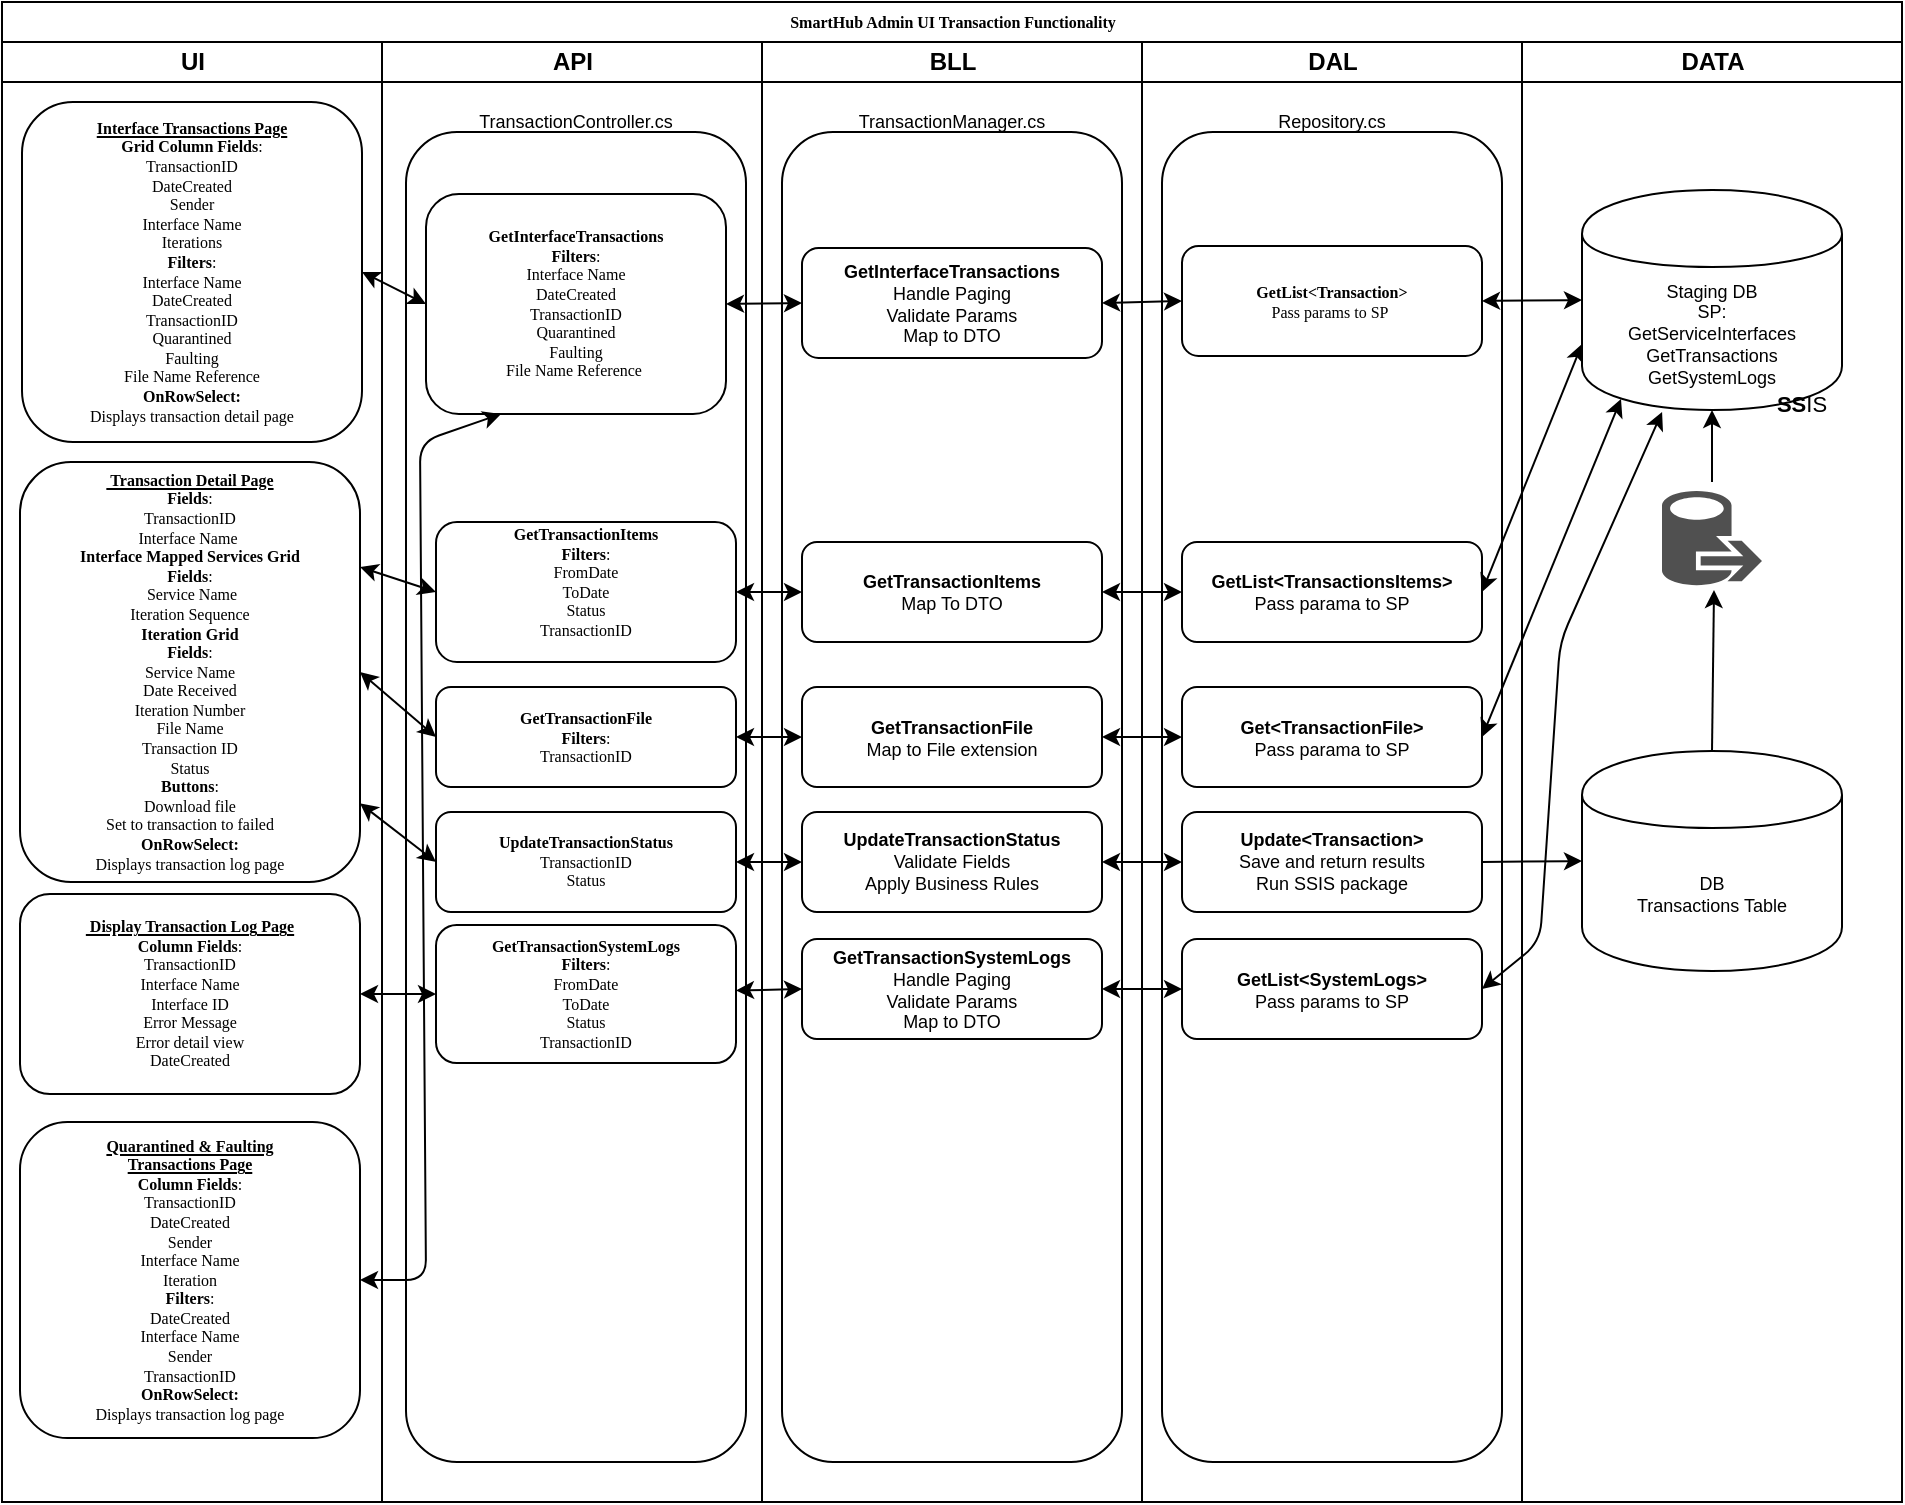 <mxfile version="11.0.5" type="github"><diagram name="Page-1" id="74e2e168-ea6b-b213-b513-2b3c1d86103e"><mxGraphModel dx="1422" dy="764" grid="1" gridSize="10" guides="1" tooltips="1" connect="1" arrows="1" fold="1" page="1" pageScale="1" pageWidth="1100" pageHeight="850" background="#ffffff" math="0" shadow="0"><root><mxCell id="0"/><mxCell id="1" parent="0"/><mxCell id="77e6c97f196da883-1" value="SmartHub Admin UI Transaction Functionality" style="swimlane;html=1;childLayout=stackLayout;startSize=20;rounded=0;shadow=0;labelBackgroundColor=none;strokeColor=#000000;strokeWidth=1;fillColor=#ffffff;fontFamily=Verdana;fontSize=8;fontColor=#000000;align=center;" parent="1" vertex="1"><mxGeometry x="71" y="40" width="950" height="750" as="geometry"/></mxCell><mxCell id="77e6c97f196da883-2" value="UI" style="swimlane;html=1;startSize=20;" parent="77e6c97f196da883-1" vertex="1"><mxGeometry y="20" width="190" height="730" as="geometry"/></mxCell><mxCell id="77e6c97f196da883-8" value="&lt;b&gt;&lt;u&gt;Interface Transactions Page&lt;/u&gt;&lt;/b&gt;&lt;br&gt;&lt;b&gt;Grid Column Fields&lt;/b&gt;:&lt;br&gt;TransactionID&lt;br&gt;DateCreated&lt;br&gt;Sender&lt;br&gt;Interface Name&lt;br&gt;Iterations&lt;br&gt;&lt;b&gt;Filters&lt;/b&gt;:&lt;br&gt;Interface Name&lt;br&gt;DateCreated&lt;br&gt;TransactionID&lt;br&gt;Quarantined&lt;br&gt;Faulting&lt;br&gt;File Name Reference&lt;br&gt;&lt;b&gt;OnRowSelect:&lt;br&gt;&lt;/b&gt;Displays transaction detail page" style="rounded=1;whiteSpace=wrap;html=1;shadow=0;labelBackgroundColor=none;strokeColor=#000000;strokeWidth=1;fillColor=#ffffff;fontFamily=Verdana;fontSize=8;fontColor=#000000;align=center;" parent="77e6c97f196da883-2" vertex="1"><mxGeometry x="10" y="30" width="170" height="170" as="geometry"/></mxCell><mxCell id="teMTACEvMszvXva9huuu-1" value="&lt;b&gt;&lt;u&gt;Quarantined &amp;amp; Faulting&lt;br&gt;Transactions Page&lt;/u&gt;&lt;/b&gt;&lt;br&gt;&lt;b&gt;Column Fields&lt;/b&gt;:&lt;br&gt;TransactionID&lt;br&gt;DateCreated&lt;br&gt;Sender&lt;br&gt;Interface Name&lt;br&gt;Iteration&lt;br&gt;&lt;b&gt;Filters&lt;/b&gt;:&lt;br&gt;DateCreated&lt;br&gt;Interface Name&lt;br&gt;Sender&lt;br&gt;TransactionID&lt;br&gt;&lt;b&gt;OnRowSelect:&lt;br&gt;&lt;/b&gt;Displays transaction log page" style="rounded=1;whiteSpace=wrap;html=1;shadow=0;labelBackgroundColor=none;strokeColor=#000000;strokeWidth=1;fillColor=#ffffff;fontFamily=Verdana;fontSize=8;fontColor=#000000;align=center;" parent="77e6c97f196da883-2" vertex="1"><mxGeometry x="9" y="540" width="170" height="158" as="geometry"/></mxCell><mxCell id="teMTACEvMszvXva9huuu-3" value="&lt;b&gt;&lt;u&gt;&amp;nbsp;Transaction Detail Page&lt;/u&gt;&lt;/b&gt;&lt;br&gt;&lt;b&gt;Fields&lt;/b&gt;:&lt;br&gt;TransactionID&lt;br&gt;Interface Name&amp;nbsp;&lt;br&gt;&lt;b&gt;Interface Mapped Services Grid&lt;br&gt;Fields&lt;/b&gt;:&lt;br&gt;&amp;nbsp;Service Name&lt;br&gt;Iteration Sequence&lt;br&gt;&lt;b&gt;Iteration Grid&lt;/b&gt;&lt;br&gt;&lt;b&gt;Fields&lt;/b&gt;:&lt;br&gt;Service Name&lt;br&gt;Date Received&lt;br&gt;Iteration Number&lt;br&gt;File Name&lt;br&gt;Transaction ID&lt;br&gt;Status&lt;br&gt;&lt;b&gt;Buttons&lt;/b&gt;:&lt;br&gt;Download file&lt;br&gt;Set to transaction to failed&lt;br&gt;&lt;b&gt;OnRowSelect:&lt;br&gt;&lt;/b&gt;Displays transaction log page" style="rounded=1;whiteSpace=wrap;html=1;shadow=0;labelBackgroundColor=none;strokeColor=#000000;strokeWidth=1;fillColor=#ffffff;fontFamily=Verdana;fontSize=8;fontColor=#000000;align=center;" parent="77e6c97f196da883-2" vertex="1"><mxGeometry x="9" y="210" width="170" height="210" as="geometry"/></mxCell><mxCell id="teMTACEvMszvXva9huuu-4" value="&lt;b&gt;&lt;u&gt;&amp;nbsp;Display Transaction Log Page&lt;/u&gt;&lt;/b&gt;&lt;br&gt;&lt;b&gt;Column Fields&lt;/b&gt;:&lt;br&gt;TransactionID&lt;br&gt;Interface Name&lt;br&gt;Interface ID&lt;br&gt;Error Message&lt;br&gt;Error detail view&lt;br&gt;DateCreated" style="rounded=1;whiteSpace=wrap;html=1;shadow=0;labelBackgroundColor=none;strokeColor=#000000;strokeWidth=1;fillColor=#ffffff;fontFamily=Verdana;fontSize=8;fontColor=#000000;align=center;" parent="77e6c97f196da883-2" vertex="1"><mxGeometry x="9" y="426" width="170" height="100" as="geometry"/></mxCell><mxCell id="77e6c97f196da883-4" value="API" style="swimlane;html=1;startSize=20;" parent="77e6c97f196da883-1" vertex="1"><mxGeometry x="190" y="20" width="190" height="730" as="geometry"/></mxCell><mxCell id="62eIiWP3n_bbntUUO8FA-11" value="" style="rounded=1;whiteSpace=wrap;html=1;fontSize=9;align=center;" parent="77e6c97f196da883-4" vertex="1"><mxGeometry x="12" y="45" width="170" height="665" as="geometry"/></mxCell><mxCell id="77e6c97f196da883-11" value="&lt;b&gt;GetInterfaceTransactions&lt;br&gt;&lt;/b&gt;&lt;b&gt;Filters&lt;/b&gt;:&lt;br&gt;Interface Name&lt;br&gt;DateCreated&lt;br&gt;TransactionID&lt;br&gt;Quarantined&lt;br&gt;Faulting&lt;br&gt;File Name Reference&amp;nbsp;" style="rounded=1;whiteSpace=wrap;html=1;shadow=0;labelBackgroundColor=none;strokeColor=#000000;strokeWidth=1;fillColor=#ffffff;fontFamily=Verdana;fontSize=8;fontColor=#000000;align=center;" parent="77e6c97f196da883-4" vertex="1"><mxGeometry x="22" y="76" width="150" height="110" as="geometry"/></mxCell><mxCell id="62eIiWP3n_bbntUUO8FA-1" value="&lt;b&gt;GetTransactionSystemLogs&lt;br&gt;&lt;/b&gt;&lt;b&gt;Filters&lt;/b&gt;:&lt;br&gt;FromDate&lt;br&gt;ToDate&lt;br&gt;Status&lt;br&gt;TransactionID" style="rounded=1;whiteSpace=wrap;html=1;shadow=0;labelBackgroundColor=none;strokeColor=#000000;strokeWidth=1;fillColor=#ffffff;fontFamily=Verdana;fontSize=8;fontColor=#000000;align=center;verticalAlign=middle;" parent="77e6c97f196da883-4" vertex="1"><mxGeometry x="27" y="441.5" width="150" height="69" as="geometry"/></mxCell><mxCell id="62eIiWP3n_bbntUUO8FA-12" value="TransactionController.cs" style="text;html=1;strokeColor=none;fillColor=none;align=center;verticalAlign=middle;whiteSpace=wrap;rounded=0;fontSize=9;" parent="77e6c97f196da883-4" vertex="1"><mxGeometry x="77" y="30" width="40" height="20" as="geometry"/></mxCell><mxCell id="62eIiWP3n_bbntUUO8FA-4" value="&lt;b&gt;GetTransactionItems&lt;/b&gt;&lt;br&gt;&lt;b&gt;Filters&lt;/b&gt;:&lt;br&gt;FromDate&lt;br&gt;ToDate&lt;br&gt;Status&lt;br&gt;TransactionID&lt;br&gt;&amp;nbsp;" style="rounded=1;whiteSpace=wrap;html=1;shadow=0;labelBackgroundColor=none;strokeColor=#000000;strokeWidth=1;fillColor=#ffffff;fontFamily=Verdana;fontSize=8;fontColor=#000000;align=center;verticalAlign=middle;" parent="77e6c97f196da883-4" vertex="1"><mxGeometry x="27" y="240" width="150" height="70" as="geometry"/></mxCell><mxCell id="us6xRfFd5v8omwal6qWF-4" value="&lt;b&gt;GetTransactionFile&lt;br&gt;&lt;/b&gt;&lt;b&gt;Filters&lt;/b&gt;:&lt;br&gt;TransactionID" style="rounded=1;whiteSpace=wrap;html=1;shadow=0;labelBackgroundColor=none;strokeColor=#000000;strokeWidth=1;fillColor=#ffffff;fontFamily=Verdana;fontSize=8;fontColor=#000000;align=center;verticalAlign=middle;" parent="77e6c97f196da883-4" vertex="1"><mxGeometry x="27" y="322.5" width="150" height="50" as="geometry"/></mxCell><mxCell id="us6xRfFd5v8omwal6qWF-5" value="&lt;b&gt;UpdateTransactionStatus&lt;br&gt;&lt;/b&gt;TransactionID&lt;br&gt;Status" style="rounded=1;whiteSpace=wrap;html=1;shadow=0;labelBackgroundColor=none;strokeColor=#000000;strokeWidth=1;fillColor=#ffffff;fontFamily=Verdana;fontSize=8;fontColor=#000000;align=center;verticalAlign=middle;" parent="77e6c97f196da883-4" vertex="1"><mxGeometry x="27" y="385" width="150" height="50" as="geometry"/></mxCell><mxCell id="77e6c97f196da883-5" value="BLL" style="swimlane;html=1;startSize=20;" parent="77e6c97f196da883-1" vertex="1"><mxGeometry x="380" y="20" width="190" height="730" as="geometry"/></mxCell><mxCell id="62eIiWP3n_bbntUUO8FA-9" value="" style="rounded=1;whiteSpace=wrap;html=1;shadow=0;labelBackgroundColor=none;strokeColor=#000000;strokeWidth=1;fillColor=#ffffff;fontFamily=Verdana;fontSize=8;fontColor=#000000;align=center;" parent="77e6c97f196da883-5" vertex="1"><mxGeometry x="10" y="45" width="170" height="665" as="geometry"/></mxCell><mxCell id="62eIiWP3n_bbntUUO8FA-14" value="TransactionManager.cs" style="text;html=1;strokeColor=none;fillColor=none;align=center;verticalAlign=middle;whiteSpace=wrap;rounded=0;fontSize=9;" parent="77e6c97f196da883-5" vertex="1"><mxGeometry x="40" y="30" width="110" height="20" as="geometry"/></mxCell><mxCell id="62eIiWP3n_bbntUUO8FA-15" value="&lt;b&gt;GetInterfaceTransactions&lt;/b&gt;&lt;br&gt;Handle Paging&lt;br&gt;Validate Params&lt;br&gt;Map to DTO" style="rounded=1;whiteSpace=wrap;html=1;fontSize=9;align=center;" parent="77e6c97f196da883-5" vertex="1"><mxGeometry x="20" y="103" width="150" height="55" as="geometry"/></mxCell><mxCell id="62eIiWP3n_bbntUUO8FA-16" value="&lt;b&gt;UpdateTransactionStatus&lt;/b&gt;&lt;br&gt;Validate Fields&lt;br&gt;Apply Business Rules" style="rounded=1;whiteSpace=wrap;html=1;fontSize=9;align=center;" parent="77e6c97f196da883-5" vertex="1"><mxGeometry x="20" y="385" width="150" height="50" as="geometry"/></mxCell><mxCell id="62eIiWP3n_bbntUUO8FA-17" value="&lt;b&gt;GetTransactionItems&lt;/b&gt;&lt;br&gt;Map To DTO" style="rounded=1;whiteSpace=wrap;html=1;fontSize=9;align=center;" parent="77e6c97f196da883-5" vertex="1"><mxGeometry x="20" y="250" width="150" height="50" as="geometry"/></mxCell><mxCell id="us6xRfFd5v8omwal6qWF-8" value="&lt;b&gt;GetTransactionFile&lt;/b&gt;&lt;br&gt;Map to File extension" style="rounded=1;whiteSpace=wrap;html=1;fontSize=9;align=center;" parent="77e6c97f196da883-5" vertex="1"><mxGeometry x="20" y="322.5" width="150" height="50" as="geometry"/></mxCell><mxCell id="us6xRfFd5v8omwal6qWF-28" value="&lt;b&gt;GetTransactionSystemLogs&lt;/b&gt;&lt;br&gt;Handle Paging&lt;br&gt;Validate Params&lt;br&gt;Map to DTO" style="rounded=1;whiteSpace=wrap;html=1;fontSize=9;align=center;" parent="77e6c97f196da883-5" vertex="1"><mxGeometry x="20" y="448.5" width="150" height="50" as="geometry"/></mxCell><mxCell id="77e6c97f196da883-6" value="DAL" style="swimlane;html=1;startSize=20;" parent="77e6c97f196da883-1" vertex="1"><mxGeometry x="570" y="20" width="190" height="730" as="geometry"/></mxCell><mxCell id="62eIiWP3n_bbntUUO8FA-22" value="" style="rounded=1;whiteSpace=wrap;html=1;fontSize=9;align=center;" parent="77e6c97f196da883-6" vertex="1"><mxGeometry x="10" y="45" width="170" height="665" as="geometry"/></mxCell><mxCell id="62eIiWP3n_bbntUUO8FA-10" value="&lt;b&gt;GetList&amp;lt;Transaction&amp;gt;&lt;br&gt;&lt;/b&gt;Pass params to SP&amp;nbsp;" style="rounded=1;whiteSpace=wrap;html=1;shadow=0;labelBackgroundColor=none;strokeColor=#000000;strokeWidth=1;fillColor=#ffffff;fontFamily=Verdana;fontSize=8;fontColor=#000000;align=center;" parent="77e6c97f196da883-6" vertex="1"><mxGeometry x="20" y="102" width="150" height="55" as="geometry"/></mxCell><mxCell id="62eIiWP3n_bbntUUO8FA-18" value="&lt;b&gt;Update&amp;lt;Transaction&amp;gt;&lt;/b&gt;&lt;br&gt;Save and return results&lt;br&gt;Run SSIS package" style="rounded=1;whiteSpace=wrap;html=1;fontSize=9;align=center;" parent="77e6c97f196da883-6" vertex="1"><mxGeometry x="20" y="385" width="150" height="50" as="geometry"/></mxCell><mxCell id="62eIiWP3n_bbntUUO8FA-21" value="&lt;b&gt;GetList&amp;lt;TransactionsItems&amp;gt;&lt;/b&gt;&lt;br&gt;Pass parama to SP" style="rounded=1;whiteSpace=wrap;html=1;fontSize=9;align=center;" parent="77e6c97f196da883-6" vertex="1"><mxGeometry x="20" y="250" width="150" height="50" as="geometry"/></mxCell><mxCell id="62eIiWP3n_bbntUUO8FA-23" value="Repository.cs" style="text;html=1;strokeColor=none;fillColor=none;align=center;verticalAlign=middle;whiteSpace=wrap;rounded=0;fontSize=9;" parent="77e6c97f196da883-6" vertex="1"><mxGeometry x="75" y="30" width="40" height="20" as="geometry"/></mxCell><mxCell id="us6xRfFd5v8omwal6qWF-23" value="&lt;b&gt;Get&amp;lt;TransactionFile&amp;gt;&lt;/b&gt;&lt;br&gt;Pass parama to SP" style="rounded=1;whiteSpace=wrap;html=1;fontSize=9;align=center;" parent="77e6c97f196da883-6" vertex="1"><mxGeometry x="20" y="322.5" width="150" height="50" as="geometry"/></mxCell><mxCell id="us6xRfFd5v8omwal6qWF-29" value="&lt;b&gt;GetList&amp;lt;SystemLogs&amp;gt;&lt;/b&gt;&lt;br&gt;Pass params to SP" style="rounded=1;whiteSpace=wrap;html=1;fontSize=9;align=center;" parent="77e6c97f196da883-6" vertex="1"><mxGeometry x="20" y="448.5" width="150" height="50" as="geometry"/></mxCell><mxCell id="62eIiWP3n_bbntUUO8FA-31" value="" style="endArrow=classic;startArrow=classic;html=1;fontSize=9;entryX=0;entryY=0.5;entryDx=0;entryDy=0;exitX=1;exitY=0.5;exitDx=0;exitDy=0;" parent="77e6c97f196da883-1" source="77e6c97f196da883-8" target="77e6c97f196da883-11" edge="1"><mxGeometry width="50" height="50" relative="1" as="geometry"><mxPoint y="820" as="sourcePoint"/><mxPoint x="50" y="770" as="targetPoint"/></mxGeometry></mxCell><mxCell id="62eIiWP3n_bbntUUO8FA-34" value="" style="endArrow=classic;html=1;fontSize=9;entryX=0;entryY=0.5;entryDx=0;entryDy=0;exitX=1;exitY=0.5;exitDx=0;exitDy=0;" parent="77e6c97f196da883-1" source="62eIiWP3n_bbntUUO8FA-18" target="62eIiWP3n_bbntUUO8FA-26" edge="1"><mxGeometry width="50" height="50" relative="1" as="geometry"><mxPoint y="820" as="sourcePoint"/><mxPoint x="50" y="770" as="targetPoint"/></mxGeometry></mxCell><mxCell id="62eIiWP3n_bbntUUO8FA-35" value="" style="endArrow=classic;startArrow=classic;html=1;fontSize=9;entryX=0;entryY=0.5;entryDx=0;entryDy=0;exitX=1;exitY=0.5;exitDx=0;exitDy=0;" parent="77e6c97f196da883-1" source="62eIiWP3n_bbntUUO8FA-10" target="62eIiWP3n_bbntUUO8FA-25" edge="1"><mxGeometry width="50" height="50" relative="1" as="geometry"><mxPoint y="820" as="sourcePoint"/><mxPoint x="50" y="770" as="targetPoint"/></mxGeometry></mxCell><mxCell id="62eIiWP3n_bbntUUO8FA-36" value="" style="endArrow=classic;startArrow=classic;html=1;fontSize=9;entryX=0;entryY=0.7;entryDx=0;entryDy=0;exitX=1;exitY=0.5;exitDx=0;exitDy=0;" parent="77e6c97f196da883-1" source="62eIiWP3n_bbntUUO8FA-21" target="62eIiWP3n_bbntUUO8FA-25" edge="1"><mxGeometry width="50" height="50" relative="1" as="geometry"><mxPoint y="820" as="sourcePoint"/><mxPoint x="50" y="770" as="targetPoint"/></mxGeometry></mxCell><mxCell id="us6xRfFd5v8omwal6qWF-1" value="" style="endArrow=classic;startArrow=classic;html=1;fontSize=9;entryX=0;entryY=0.5;entryDx=0;entryDy=0;exitX=1;exitY=0.25;exitDx=0;exitDy=0;" parent="77e6c97f196da883-1" source="teMTACEvMszvXva9huuu-3" target="62eIiWP3n_bbntUUO8FA-4" edge="1"><mxGeometry width="50" height="50" relative="1" as="geometry"><mxPoint x="-1" y="820" as="sourcePoint"/><mxPoint x="49" y="770" as="targetPoint"/></mxGeometry></mxCell><mxCell id="us6xRfFd5v8omwal6qWF-2" value="" style="endArrow=classic;startArrow=classic;html=1;fontSize=9;entryX=0;entryY=0.5;entryDx=0;entryDy=0;exitX=1;exitY=0.5;exitDx=0;exitDy=0;" parent="77e6c97f196da883-1" source="teMTACEvMszvXva9huuu-4" target="62eIiWP3n_bbntUUO8FA-1" edge="1"><mxGeometry width="50" height="50" relative="1" as="geometry"><mxPoint x="-1" y="820" as="sourcePoint"/><mxPoint x="49" y="770" as="targetPoint"/></mxGeometry></mxCell><mxCell id="us6xRfFd5v8omwal6qWF-3" value="" style="endArrow=classic;startArrow=classic;html=1;fontSize=9;entryX=0.25;entryY=1;entryDx=0;entryDy=0;" parent="77e6c97f196da883-1" source="teMTACEvMszvXva9huuu-1" target="77e6c97f196da883-11" edge="1"><mxGeometry width="50" height="50" relative="1" as="geometry"><mxPoint x="-1" y="820" as="sourcePoint"/><mxPoint x="49" y="770" as="targetPoint"/><Array as="points"><mxPoint x="212" y="639"/><mxPoint x="209" y="220"/></Array></mxGeometry></mxCell><mxCell id="us6xRfFd5v8omwal6qWF-6" value="" style="endArrow=classic;startArrow=classic;html=1;fontSize=9;entryX=0;entryY=0.5;entryDx=0;entryDy=0;" parent="77e6c97f196da883-1" source="teMTACEvMszvXva9huuu-3" target="us6xRfFd5v8omwal6qWF-5" edge="1"><mxGeometry width="50" height="50" relative="1" as="geometry"><mxPoint x="-1" y="820" as="sourcePoint"/><mxPoint x="49" y="770" as="targetPoint"/></mxGeometry></mxCell><mxCell id="us6xRfFd5v8omwal6qWF-7" value="" style="endArrow=classic;startArrow=classic;html=1;fontSize=9;entryX=0;entryY=0.5;entryDx=0;entryDy=0;exitX=1;exitY=0.5;exitDx=0;exitDy=0;" parent="77e6c97f196da883-1" source="teMTACEvMszvXva9huuu-3" target="us6xRfFd5v8omwal6qWF-4" edge="1"><mxGeometry width="50" height="50" relative="1" as="geometry"><mxPoint x="-1" y="820" as="sourcePoint"/><mxPoint x="49" y="770" as="targetPoint"/></mxGeometry></mxCell><mxCell id="us6xRfFd5v8omwal6qWF-11" value="" style="endArrow=classic;startArrow=classic;html=1;fontSize=9;entryX=0;entryY=0.5;entryDx=0;entryDy=0;exitX=1;exitY=0.5;exitDx=0;exitDy=0;" parent="77e6c97f196da883-1" source="77e6c97f196da883-11" target="62eIiWP3n_bbntUUO8FA-15" edge="1"><mxGeometry width="50" height="50" relative="1" as="geometry"><mxPoint x="-1" y="820" as="sourcePoint"/><mxPoint x="49" y="770" as="targetPoint"/></mxGeometry></mxCell><mxCell id="us6xRfFd5v8omwal6qWF-12" value="" style="endArrow=classic;startArrow=classic;html=1;fontSize=9;entryX=0;entryY=0.5;entryDx=0;entryDy=0;exitX=1;exitY=0.5;exitDx=0;exitDy=0;" parent="77e6c97f196da883-1" source="62eIiWP3n_bbntUUO8FA-15" target="62eIiWP3n_bbntUUO8FA-10" edge="1"><mxGeometry width="50" height="50" relative="1" as="geometry"><mxPoint x="-1" y="820" as="sourcePoint"/><mxPoint x="49" y="770" as="targetPoint"/></mxGeometry></mxCell><mxCell id="77e6c97f196da883-7" value="DATA" style="swimlane;html=1;startSize=20;align=center;" parent="77e6c97f196da883-1" vertex="1"><mxGeometry x="760" y="20" width="190" height="730" as="geometry"/></mxCell><mxCell id="62eIiWP3n_bbntUUO8FA-25" value="Staging DB&lt;br&gt;SP:&lt;br&gt;GetServiceInterfaces&lt;br&gt;GetTransactions&lt;br&gt;GetSystemLogs" style="shape=cylinder;whiteSpace=wrap;html=1;boundedLbl=1;backgroundOutline=1;fontSize=9;align=center;" parent="77e6c97f196da883-7" vertex="1"><mxGeometry x="30" y="74" width="130" height="110" as="geometry"/></mxCell><mxCell id="62eIiWP3n_bbntUUO8FA-26" value="DB&lt;br&gt;Transactions Table" style="shape=cylinder;whiteSpace=wrap;html=1;boundedLbl=1;backgroundOutline=1;fontSize=9;align=center;" parent="77e6c97f196da883-7" vertex="1"><mxGeometry x="30" y="354.5" width="130" height="110" as="geometry"/></mxCell><mxCell id="62eIiWP3n_bbntUUO8FA-27" value="" style="pointerEvents=1;shadow=0;dashed=0;html=1;strokeColor=none;labelPosition=center;verticalLabelPosition=bottom;verticalAlign=top;align=center;shape=mxgraph.mscae.intune.data_migration_wizard;fillColor=#505050;fontSize=9;" parent="77e6c97f196da883-7" vertex="1"><mxGeometry x="70" y="224" width="50" height="48" as="geometry"/></mxCell><mxCell id="62eIiWP3n_bbntUUO8FA-30" value="&lt;font style=&quot;font-size: 11px&quot;&gt;&lt;b&gt;SS&lt;/b&gt;IS&lt;/font&gt;" style="text;html=1;strokeColor=none;fillColor=none;align=center;verticalAlign=middle;whiteSpace=wrap;rounded=0;fontSize=9;" parent="77e6c97f196da883-7" vertex="1"><mxGeometry x="120" y="171" width="40" height="20" as="geometry"/></mxCell><mxCell id="us6xRfFd5v8omwal6qWF-19" value="" style="endArrow=classic;html=1;fontSize=9;entryX=0.52;entryY=1.042;entryDx=0;entryDy=0;entryPerimeter=0;exitX=0.5;exitY=0;exitDx=0;exitDy=0;" parent="77e6c97f196da883-7" source="62eIiWP3n_bbntUUO8FA-26" target="62eIiWP3n_bbntUUO8FA-27" edge="1"><mxGeometry width="50" height="50" relative="1" as="geometry"><mxPoint x="-761" y="800" as="sourcePoint"/><mxPoint x="-711" y="750" as="targetPoint"/></mxGeometry></mxCell><mxCell id="us6xRfFd5v8omwal6qWF-21" value="" style="endArrow=classic;startArrow=classic;html=1;fontSize=9;entryX=0;entryY=0.5;entryDx=0;entryDy=0;exitX=1;exitY=0.5;exitDx=0;exitDy=0;" parent="77e6c97f196da883-1" source="62eIiWP3n_bbntUUO8FA-17" target="62eIiWP3n_bbntUUO8FA-21" edge="1"><mxGeometry width="50" height="50" relative="1" as="geometry"><mxPoint x="-1" y="820" as="sourcePoint"/><mxPoint x="49" y="770" as="targetPoint"/></mxGeometry></mxCell><mxCell id="us6xRfFd5v8omwal6qWF-22" value="" style="endArrow=classic;startArrow=classic;html=1;fontSize=9;entryX=0;entryY=0.5;entryDx=0;entryDy=0;exitX=1;exitY=0.5;exitDx=0;exitDy=0;" parent="77e6c97f196da883-1" source="62eIiWP3n_bbntUUO8FA-16" target="62eIiWP3n_bbntUUO8FA-18" edge="1"><mxGeometry width="50" height="50" relative="1" as="geometry"><mxPoint x="-1" y="820" as="sourcePoint"/><mxPoint x="49" y="770" as="targetPoint"/></mxGeometry></mxCell><mxCell id="us6xRfFd5v8omwal6qWF-24" value="" style="endArrow=classic;startArrow=classic;html=1;fontSize=9;entryX=0;entryY=0.5;entryDx=0;entryDy=0;exitX=1;exitY=0.5;exitDx=0;exitDy=0;" parent="77e6c97f196da883-1" source="62eIiWP3n_bbntUUO8FA-4" target="62eIiWP3n_bbntUUO8FA-17" edge="1"><mxGeometry width="50" height="50" relative="1" as="geometry"><mxPoint x="-1" y="820" as="sourcePoint"/><mxPoint x="49" y="770" as="targetPoint"/></mxGeometry></mxCell><mxCell id="us6xRfFd5v8omwal6qWF-25" value="" style="endArrow=classic;startArrow=classic;html=1;fontSize=9;entryX=0;entryY=0.5;entryDx=0;entryDy=0;" parent="77e6c97f196da883-1" source="us6xRfFd5v8omwal6qWF-4" target="us6xRfFd5v8omwal6qWF-8" edge="1"><mxGeometry width="50" height="50" relative="1" as="geometry"><mxPoint x="-1" y="820" as="sourcePoint"/><mxPoint x="49" y="770" as="targetPoint"/></mxGeometry></mxCell><mxCell id="us6xRfFd5v8omwal6qWF-26" value="" style="endArrow=classic;startArrow=classic;html=1;fontSize=9;entryX=0;entryY=0.5;entryDx=0;entryDy=0;exitX=1;exitY=0.5;exitDx=0;exitDy=0;" parent="77e6c97f196da883-1" source="us6xRfFd5v8omwal6qWF-5" target="62eIiWP3n_bbntUUO8FA-16" edge="1"><mxGeometry width="50" height="50" relative="1" as="geometry"><mxPoint x="-1" y="820" as="sourcePoint"/><mxPoint x="49" y="770" as="targetPoint"/></mxGeometry></mxCell><mxCell id="us6xRfFd5v8omwal6qWF-27" value="" style="endArrow=classic;startArrow=classic;html=1;fontSize=9;entryX=0;entryY=0.5;entryDx=0;entryDy=0;" parent="77e6c97f196da883-1" source="us6xRfFd5v8omwal6qWF-8" target="us6xRfFd5v8omwal6qWF-23" edge="1"><mxGeometry width="50" height="50" relative="1" as="geometry"><mxPoint x="-1" y="820" as="sourcePoint"/><mxPoint x="49" y="770" as="targetPoint"/></mxGeometry></mxCell><mxCell id="us6xRfFd5v8omwal6qWF-30" value="" style="endArrow=classic;startArrow=classic;html=1;fontSize=9;entryX=0;entryY=0.5;entryDx=0;entryDy=0;" parent="77e6c97f196da883-1" source="62eIiWP3n_bbntUUO8FA-1" target="us6xRfFd5v8omwal6qWF-28" edge="1"><mxGeometry width="50" height="50" relative="1" as="geometry"><mxPoint x="-1" y="820" as="sourcePoint"/><mxPoint x="49" y="770" as="targetPoint"/></mxGeometry></mxCell><mxCell id="us6xRfFd5v8omwal6qWF-31" value="" style="endArrow=classic;startArrow=classic;html=1;fontSize=9;entryX=0;entryY=0.5;entryDx=0;entryDy=0;exitX=1;exitY=0.5;exitDx=0;exitDy=0;" parent="77e6c97f196da883-1" source="us6xRfFd5v8omwal6qWF-28" target="us6xRfFd5v8omwal6qWF-29" edge="1"><mxGeometry width="50" height="50" relative="1" as="geometry"><mxPoint x="-1" y="820" as="sourcePoint"/><mxPoint x="49" y="770" as="targetPoint"/></mxGeometry></mxCell><mxCell id="us6xRfFd5v8omwal6qWF-32" value="" style="endArrow=classic;startArrow=classic;html=1;fontSize=9;entryX=0.15;entryY=0.95;entryDx=0;entryDy=0;entryPerimeter=0;exitX=1;exitY=0.5;exitDx=0;exitDy=0;" parent="77e6c97f196da883-1" source="us6xRfFd5v8omwal6qWF-23" target="62eIiWP3n_bbntUUO8FA-25" edge="1"><mxGeometry width="50" height="50" relative="1" as="geometry"><mxPoint x="-1" y="820" as="sourcePoint"/><mxPoint x="49" y="770" as="targetPoint"/></mxGeometry></mxCell><mxCell id="us6xRfFd5v8omwal6qWF-33" value="" style="endArrow=classic;startArrow=classic;html=1;fontSize=9;entryX=0.308;entryY=1.009;entryDx=0;entryDy=0;entryPerimeter=0;exitX=1;exitY=0.5;exitDx=0;exitDy=0;" parent="77e6c97f196da883-1" source="us6xRfFd5v8omwal6qWF-29" target="62eIiWP3n_bbntUUO8FA-25" edge="1"><mxGeometry width="50" height="50" relative="1" as="geometry"><mxPoint x="-1" y="820" as="sourcePoint"/><mxPoint x="49" y="770" as="targetPoint"/><Array as="points"><mxPoint x="769" y="470"/><mxPoint x="779" y="320"/></Array></mxGeometry></mxCell><mxCell id="us6xRfFd5v8omwal6qWF-20" value="" style="endArrow=classic;html=1;fontSize=9;entryX=0.5;entryY=1;entryDx=0;entryDy=0;" parent="1" target="62eIiWP3n_bbntUUO8FA-25" edge="1"><mxGeometry width="50" height="50" relative="1" as="geometry"><mxPoint x="926" y="280" as="sourcePoint"/><mxPoint x="120" y="810" as="targetPoint"/></mxGeometry></mxCell></root></mxGraphModel></diagram></mxfile>
